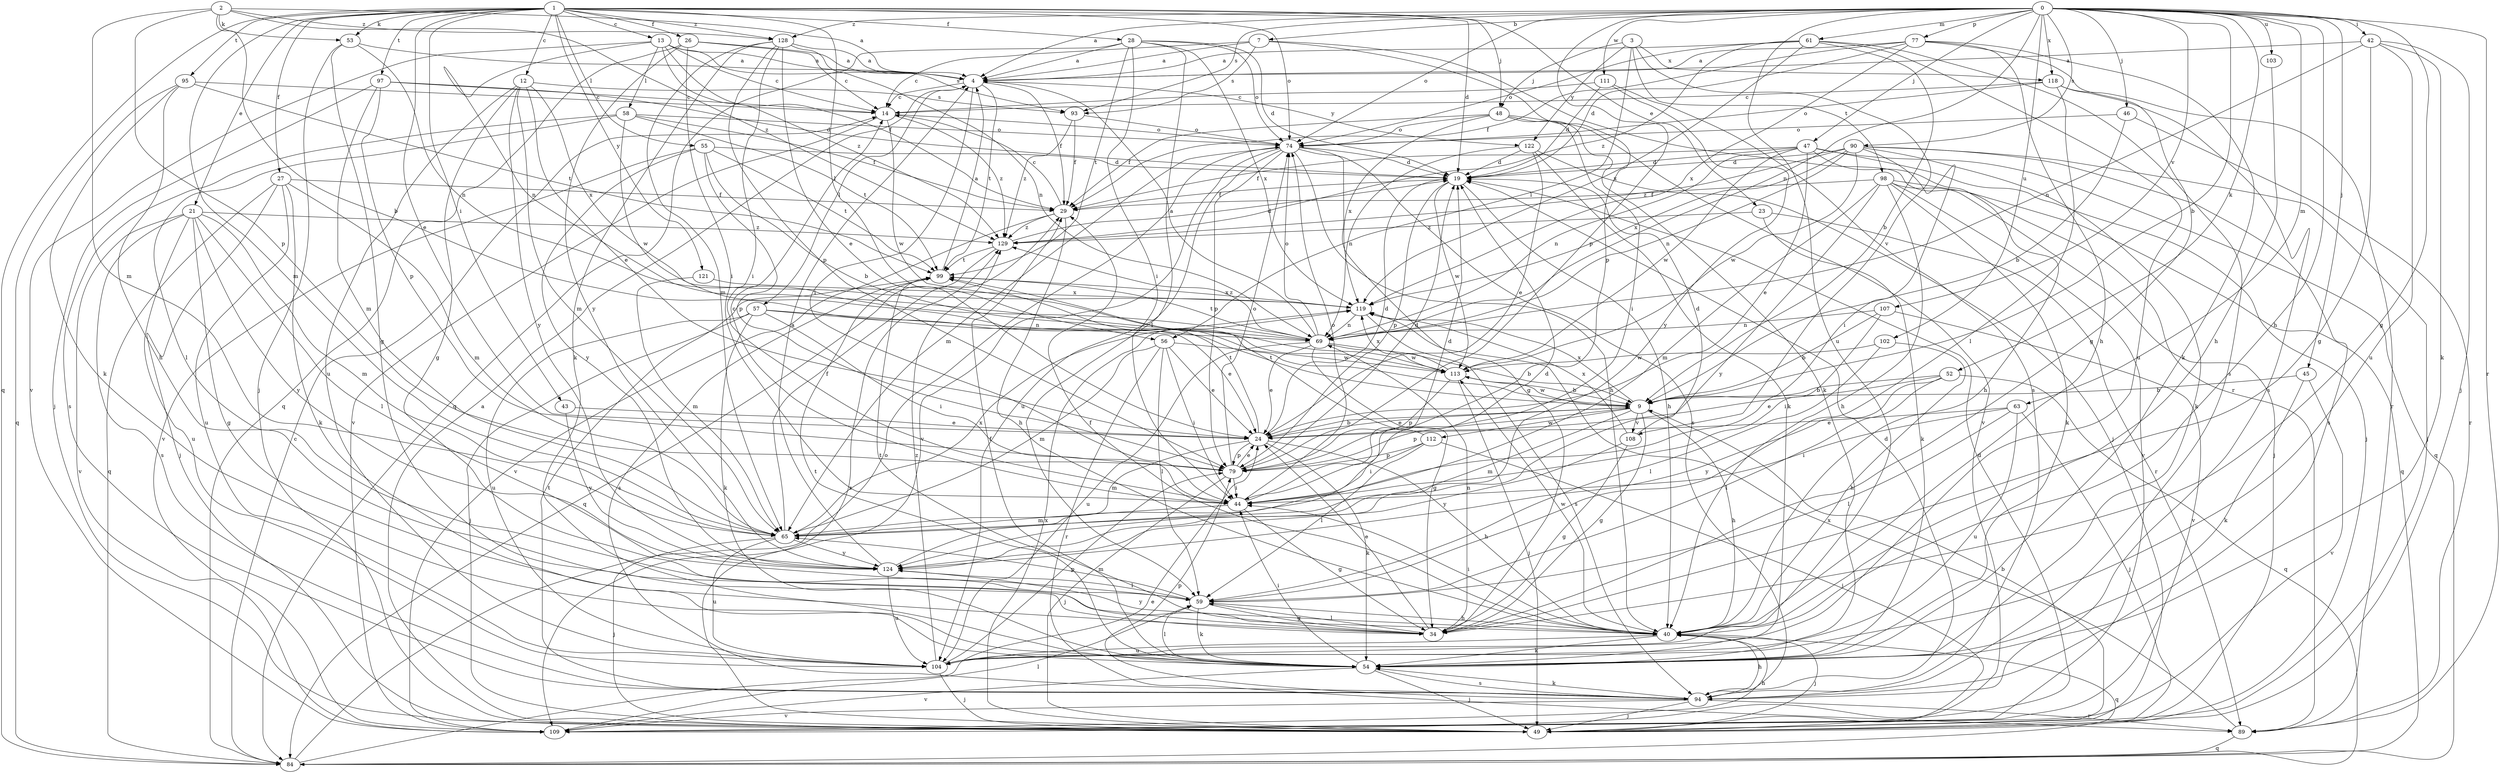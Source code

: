 strict digraph  {
0;
1;
2;
3;
4;
7;
9;
12;
13;
14;
19;
21;
23;
24;
26;
27;
28;
29;
34;
40;
42;
43;
44;
45;
46;
47;
48;
49;
52;
53;
54;
55;
56;
57;
58;
59;
61;
63;
65;
69;
74;
77;
79;
84;
89;
90;
93;
94;
95;
97;
98;
99;
102;
103;
104;
107;
108;
109;
111;
112;
113;
118;
119;
121;
122;
124;
128;
129;
0 -> 4  [label=a];
0 -> 7  [label=b];
0 -> 9  [label=b];
0 -> 34  [label=g];
0 -> 40  [label=h];
0 -> 42  [label=i];
0 -> 45  [label=j];
0 -> 46  [label=j];
0 -> 47  [label=j];
0 -> 52  [label=k];
0 -> 61  [label=m];
0 -> 63  [label=m];
0 -> 69  [label=n];
0 -> 74  [label=o];
0 -> 77  [label=p];
0 -> 79  [label=p];
0 -> 89  [label=r];
0 -> 90  [label=s];
0 -> 93  [label=s];
0 -> 102  [label=u];
0 -> 103  [label=u];
0 -> 104  [label=u];
0 -> 107  [label=v];
0 -> 111  [label=w];
0 -> 118  [label=x];
0 -> 128  [label=z];
1 -> 12  [label=c];
1 -> 13  [label=c];
1 -> 19  [label=d];
1 -> 21  [label=e];
1 -> 23  [label=e];
1 -> 24  [label=e];
1 -> 26  [label=f];
1 -> 27  [label=f];
1 -> 28  [label=f];
1 -> 43  [label=i];
1 -> 48  [label=j];
1 -> 53  [label=k];
1 -> 55  [label=l];
1 -> 56  [label=l];
1 -> 65  [label=m];
1 -> 74  [label=o];
1 -> 84  [label=q];
1 -> 95  [label=t];
1 -> 97  [label=t];
1 -> 121  [label=y];
1 -> 128  [label=z];
2 -> 4  [label=a];
2 -> 9  [label=b];
2 -> 53  [label=k];
2 -> 65  [label=m];
2 -> 79  [label=p];
2 -> 128  [label=z];
2 -> 129  [label=z];
3 -> 48  [label=j];
3 -> 56  [label=l];
3 -> 98  [label=t];
3 -> 108  [label=v];
3 -> 118  [label=x];
3 -> 122  [label=y];
4 -> 14  [label=c];
4 -> 29  [label=f];
4 -> 44  [label=i];
4 -> 57  [label=l];
4 -> 99  [label=t];
4 -> 122  [label=y];
7 -> 4  [label=a];
7 -> 14  [label=c];
7 -> 79  [label=p];
7 -> 89  [label=r];
7 -> 93  [label=s];
9 -> 24  [label=e];
9 -> 34  [label=g];
9 -> 40  [label=h];
9 -> 65  [label=m];
9 -> 79  [label=p];
9 -> 108  [label=v];
9 -> 112  [label=w];
9 -> 113  [label=w];
9 -> 119  [label=x];
12 -> 24  [label=e];
12 -> 34  [label=g];
12 -> 65  [label=m];
12 -> 93  [label=s];
12 -> 104  [label=u];
12 -> 119  [label=x];
12 -> 124  [label=y];
13 -> 4  [label=a];
13 -> 14  [label=c];
13 -> 29  [label=f];
13 -> 58  [label=l];
13 -> 69  [label=n];
13 -> 93  [label=s];
13 -> 109  [label=v];
13 -> 129  [label=z];
14 -> 74  [label=o];
14 -> 109  [label=v];
14 -> 113  [label=w];
14 -> 129  [label=z];
19 -> 29  [label=f];
19 -> 40  [label=h];
19 -> 79  [label=p];
19 -> 113  [label=w];
21 -> 34  [label=g];
21 -> 59  [label=l];
21 -> 65  [label=m];
21 -> 94  [label=s];
21 -> 104  [label=u];
21 -> 109  [label=v];
21 -> 124  [label=y];
21 -> 129  [label=z];
23 -> 54  [label=k];
23 -> 89  [label=r];
23 -> 129  [label=z];
24 -> 9  [label=b];
24 -> 19  [label=d];
24 -> 40  [label=h];
24 -> 54  [label=k];
24 -> 65  [label=m];
24 -> 79  [label=p];
24 -> 99  [label=t];
26 -> 4  [label=a];
26 -> 14  [label=c];
26 -> 44  [label=i];
26 -> 84  [label=q];
26 -> 124  [label=y];
27 -> 29  [label=f];
27 -> 49  [label=j];
27 -> 54  [label=k];
27 -> 65  [label=m];
27 -> 84  [label=q];
27 -> 104  [label=u];
28 -> 4  [label=a];
28 -> 19  [label=d];
28 -> 44  [label=i];
28 -> 59  [label=l];
28 -> 74  [label=o];
28 -> 84  [label=q];
28 -> 99  [label=t];
28 -> 119  [label=x];
29 -> 14  [label=c];
29 -> 40  [label=h];
29 -> 109  [label=v];
29 -> 129  [label=z];
34 -> 24  [label=e];
34 -> 59  [label=l];
34 -> 69  [label=n];
34 -> 99  [label=t];
40 -> 29  [label=f];
40 -> 44  [label=i];
40 -> 49  [label=j];
40 -> 54  [label=k];
40 -> 84  [label=q];
40 -> 104  [label=u];
40 -> 113  [label=w];
40 -> 124  [label=y];
42 -> 4  [label=a];
42 -> 34  [label=g];
42 -> 49  [label=j];
42 -> 54  [label=k];
42 -> 69  [label=n];
42 -> 104  [label=u];
43 -> 24  [label=e];
43 -> 124  [label=y];
44 -> 14  [label=c];
44 -> 19  [label=d];
44 -> 34  [label=g];
44 -> 65  [label=m];
44 -> 74  [label=o];
45 -> 9  [label=b];
45 -> 54  [label=k];
45 -> 109  [label=v];
46 -> 9  [label=b];
46 -> 74  [label=o];
46 -> 89  [label=r];
47 -> 19  [label=d];
47 -> 24  [label=e];
47 -> 29  [label=f];
47 -> 40  [label=h];
47 -> 49  [label=j];
47 -> 69  [label=n];
47 -> 84  [label=q];
47 -> 113  [label=w];
48 -> 29  [label=f];
48 -> 44  [label=i];
48 -> 54  [label=k];
48 -> 74  [label=o];
48 -> 109  [label=v];
48 -> 119  [label=x];
49 -> 4  [label=a];
49 -> 9  [label=b];
49 -> 19  [label=d];
49 -> 119  [label=x];
49 -> 129  [label=z];
52 -> 9  [label=b];
52 -> 24  [label=e];
52 -> 59  [label=l];
52 -> 84  [label=q];
52 -> 124  [label=y];
53 -> 4  [label=a];
53 -> 34  [label=g];
53 -> 49  [label=j];
53 -> 69  [label=n];
54 -> 29  [label=f];
54 -> 44  [label=i];
54 -> 49  [label=j];
54 -> 59  [label=l];
54 -> 94  [label=s];
54 -> 99  [label=t];
54 -> 109  [label=v];
55 -> 9  [label=b];
55 -> 19  [label=d];
55 -> 79  [label=p];
55 -> 99  [label=t];
55 -> 109  [label=v];
55 -> 124  [label=y];
56 -> 24  [label=e];
56 -> 44  [label=i];
56 -> 59  [label=l];
56 -> 65  [label=m];
56 -> 89  [label=r];
56 -> 113  [label=w];
57 -> 24  [label=e];
57 -> 44  [label=i];
57 -> 49  [label=j];
57 -> 54  [label=k];
57 -> 69  [label=n];
57 -> 104  [label=u];
58 -> 29  [label=f];
58 -> 59  [label=l];
58 -> 74  [label=o];
58 -> 94  [label=s];
58 -> 99  [label=t];
58 -> 113  [label=w];
59 -> 34  [label=g];
59 -> 40  [label=h];
59 -> 54  [label=k];
59 -> 65  [label=m];
61 -> 4  [label=a];
61 -> 9  [label=b];
61 -> 74  [label=o];
61 -> 94  [label=s];
61 -> 104  [label=u];
61 -> 119  [label=x];
61 -> 129  [label=z];
63 -> 24  [label=e];
63 -> 44  [label=i];
63 -> 49  [label=j];
63 -> 59  [label=l];
63 -> 104  [label=u];
65 -> 29  [label=f];
65 -> 49  [label=j];
65 -> 104  [label=u];
65 -> 119  [label=x];
65 -> 124  [label=y];
69 -> 4  [label=a];
69 -> 9  [label=b];
69 -> 24  [label=e];
69 -> 34  [label=g];
69 -> 74  [label=o];
69 -> 99  [label=t];
69 -> 104  [label=u];
69 -> 113  [label=w];
69 -> 129  [label=z];
74 -> 19  [label=d];
74 -> 34  [label=g];
74 -> 40  [label=h];
74 -> 65  [label=m];
74 -> 79  [label=p];
74 -> 94  [label=s];
74 -> 104  [label=u];
74 -> 109  [label=v];
77 -> 4  [label=a];
77 -> 19  [label=d];
77 -> 29  [label=f];
77 -> 34  [label=g];
77 -> 40  [label=h];
77 -> 54  [label=k];
77 -> 119  [label=x];
79 -> 19  [label=d];
79 -> 24  [label=e];
79 -> 44  [label=i];
79 -> 49  [label=j];
79 -> 74  [label=o];
84 -> 14  [label=c];
84 -> 24  [label=e];
84 -> 74  [label=o];
89 -> 84  [label=q];
89 -> 119  [label=x];
90 -> 19  [label=d];
90 -> 44  [label=i];
90 -> 49  [label=j];
90 -> 54  [label=k];
90 -> 69  [label=n];
90 -> 94  [label=s];
90 -> 113  [label=w];
90 -> 119  [label=x];
90 -> 129  [label=z];
93 -> 29  [label=f];
93 -> 74  [label=o];
93 -> 129  [label=z];
94 -> 19  [label=d];
94 -> 40  [label=h];
94 -> 49  [label=j];
94 -> 54  [label=k];
94 -> 79  [label=p];
94 -> 89  [label=r];
94 -> 99  [label=t];
94 -> 109  [label=v];
95 -> 14  [label=c];
95 -> 40  [label=h];
95 -> 54  [label=k];
95 -> 84  [label=q];
95 -> 99  [label=t];
97 -> 14  [label=c];
97 -> 19  [label=d];
97 -> 49  [label=j];
97 -> 65  [label=m];
97 -> 79  [label=p];
98 -> 29  [label=f];
98 -> 40  [label=h];
98 -> 49  [label=j];
98 -> 54  [label=k];
98 -> 65  [label=m];
98 -> 84  [label=q];
98 -> 109  [label=v];
98 -> 124  [label=y];
99 -> 4  [label=a];
99 -> 94  [label=s];
99 -> 119  [label=x];
102 -> 40  [label=h];
102 -> 59  [label=l];
102 -> 113  [label=w];
103 -> 40  [label=h];
104 -> 49  [label=j];
104 -> 79  [label=p];
104 -> 129  [label=z];
107 -> 9  [label=b];
107 -> 44  [label=i];
107 -> 69  [label=n];
107 -> 109  [label=v];
108 -> 19  [label=d];
108 -> 34  [label=g];
108 -> 119  [label=x];
108 -> 124  [label=y];
109 -> 40  [label=h];
109 -> 59  [label=l];
111 -> 14  [label=c];
111 -> 19  [label=d];
111 -> 94  [label=s];
111 -> 124  [label=y];
112 -> 44  [label=i];
112 -> 49  [label=j];
112 -> 59  [label=l];
112 -> 79  [label=p];
112 -> 99  [label=t];
113 -> 9  [label=b];
113 -> 49  [label=j];
113 -> 79  [label=p];
113 -> 119  [label=x];
118 -> 14  [label=c];
118 -> 59  [label=l];
118 -> 74  [label=o];
118 -> 89  [label=r];
118 -> 94  [label=s];
119 -> 69  [label=n];
119 -> 94  [label=s];
121 -> 65  [label=m];
121 -> 119  [label=x];
122 -> 19  [label=d];
122 -> 24  [label=e];
122 -> 49  [label=j];
122 -> 54  [label=k];
122 -> 69  [label=n];
124 -> 4  [label=a];
124 -> 19  [label=d];
124 -> 59  [label=l];
124 -> 104  [label=u];
128 -> 4  [label=a];
128 -> 24  [label=e];
128 -> 44  [label=i];
128 -> 54  [label=k];
128 -> 65  [label=m];
128 -> 69  [label=n];
128 -> 79  [label=p];
129 -> 19  [label=d];
129 -> 84  [label=q];
129 -> 99  [label=t];
}
